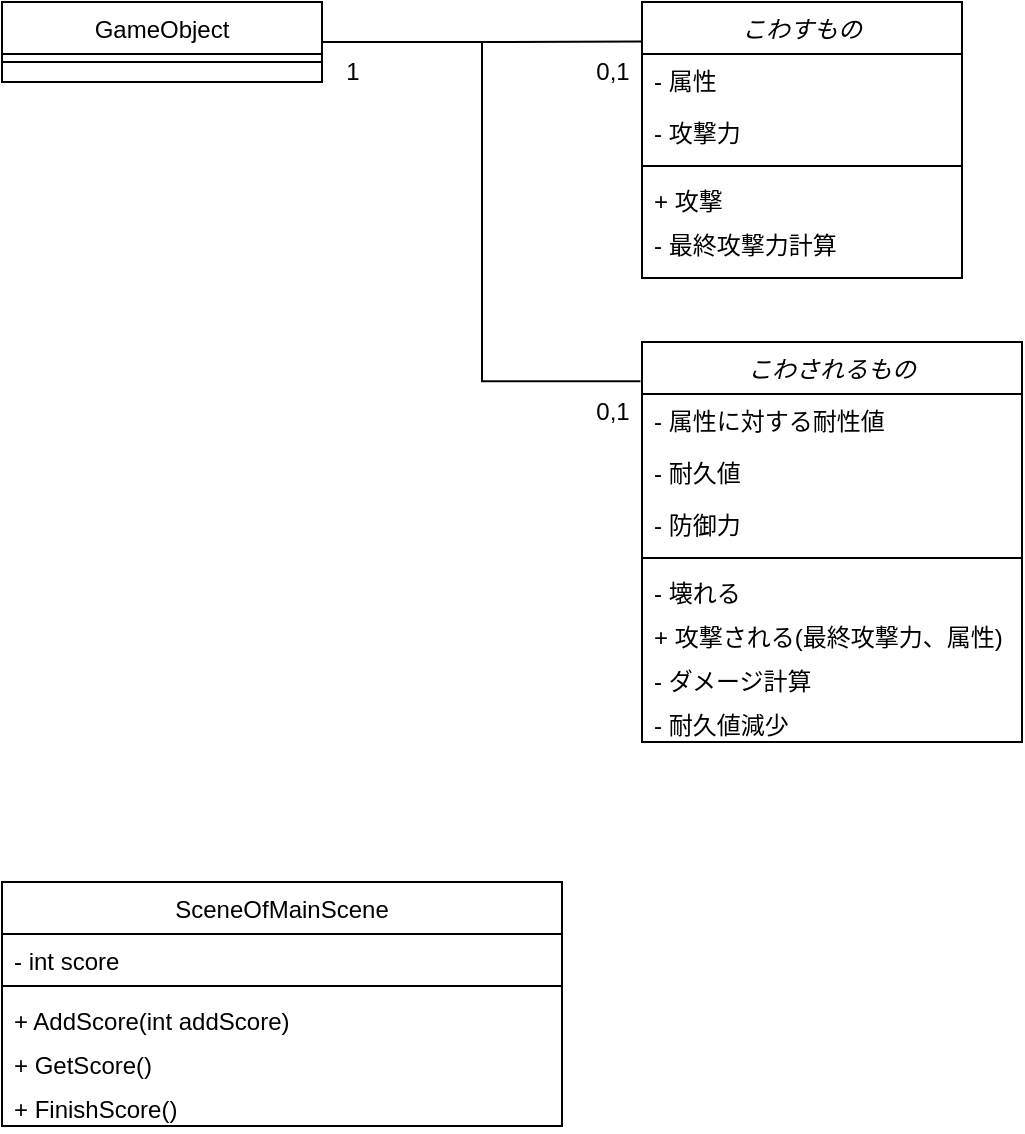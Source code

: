<mxfile version="24.7.5" pages="3">
  <diagram id="C5RBs43oDa-KdzZeNtuy" name="MainScene">
    <mxGraphModel dx="1674" dy="836" grid="1" gridSize="10" guides="1" tooltips="1" connect="1" arrows="1" fold="1" page="1" pageScale="1" pageWidth="827" pageHeight="1169" math="0" shadow="0">
      <root>
        <mxCell id="WIyWlLk6GJQsqaUBKTNV-0" />
        <mxCell id="WIyWlLk6GJQsqaUBKTNV-1" parent="WIyWlLk6GJQsqaUBKTNV-0" />
        <mxCell id="zkfFHV4jXpPFQw0GAbJ--0" value="こわすもの" style="swimlane;fontStyle=2;align=center;verticalAlign=top;childLayout=stackLayout;horizontal=1;startSize=26;horizontalStack=0;resizeParent=1;resizeLast=0;collapsible=1;marginBottom=0;rounded=0;shadow=0;strokeWidth=1;" parent="WIyWlLk6GJQsqaUBKTNV-1" vertex="1">
          <mxGeometry x="360" y="40" width="160" height="138" as="geometry">
            <mxRectangle x="230" y="140" width="160" height="26" as="alternateBounds" />
          </mxGeometry>
        </mxCell>
        <mxCell id="zkfFHV4jXpPFQw0GAbJ--1" value="- 属性" style="text;align=left;verticalAlign=top;spacingLeft=4;spacingRight=4;overflow=hidden;rotatable=0;points=[[0,0.5],[1,0.5]];portConstraint=eastwest;" parent="zkfFHV4jXpPFQw0GAbJ--0" vertex="1">
          <mxGeometry y="26" width="160" height="26" as="geometry" />
        </mxCell>
        <mxCell id="zkfFHV4jXpPFQw0GAbJ--2" value="- 攻撃力" style="text;align=left;verticalAlign=top;spacingLeft=4;spacingRight=4;overflow=hidden;rotatable=0;points=[[0,0.5],[1,0.5]];portConstraint=eastwest;rounded=0;shadow=0;html=0;" parent="zkfFHV4jXpPFQw0GAbJ--0" vertex="1">
          <mxGeometry y="52" width="160" height="26" as="geometry" />
        </mxCell>
        <mxCell id="zkfFHV4jXpPFQw0GAbJ--4" value="" style="line;html=1;strokeWidth=1;align=left;verticalAlign=middle;spacingTop=-1;spacingLeft=3;spacingRight=3;rotatable=0;labelPosition=right;points=[];portConstraint=eastwest;" parent="zkfFHV4jXpPFQw0GAbJ--0" vertex="1">
          <mxGeometry y="78" width="160" height="8" as="geometry" />
        </mxCell>
        <mxCell id="zkfFHV4jXpPFQw0GAbJ--5" value="+ 攻撃" style="text;align=left;verticalAlign=top;spacingLeft=4;spacingRight=4;overflow=hidden;rotatable=0;points=[[0,0.5],[1,0.5]];portConstraint=eastwest;" parent="zkfFHV4jXpPFQw0GAbJ--0" vertex="1">
          <mxGeometry y="86" width="160" height="22" as="geometry" />
        </mxCell>
        <mxCell id="pD8OlCB6ryLnFvsw2dzB-5" value="- 最終攻撃力計算" style="text;align=left;verticalAlign=top;spacingLeft=4;spacingRight=4;overflow=hidden;rotatable=0;points=[[0,0.5],[1,0.5]];portConstraint=eastwest;" parent="zkfFHV4jXpPFQw0GAbJ--0" vertex="1">
          <mxGeometry y="108" width="160" height="22" as="geometry" />
        </mxCell>
        <mxCell id="pD8OlCB6ryLnFvsw2dzB-0" value="こわされるもの" style="swimlane;fontStyle=2;align=center;verticalAlign=top;childLayout=stackLayout;horizontal=1;startSize=26;horizontalStack=0;resizeParent=1;resizeLast=0;collapsible=1;marginBottom=0;rounded=0;shadow=0;strokeWidth=1;" parent="WIyWlLk6GJQsqaUBKTNV-1" vertex="1">
          <mxGeometry x="360" y="210" width="190" height="200" as="geometry">
            <mxRectangle x="230" y="140" width="160" height="26" as="alternateBounds" />
          </mxGeometry>
        </mxCell>
        <mxCell id="pD8OlCB6ryLnFvsw2dzB-1" value="- 属性に対する耐性値" style="text;align=left;verticalAlign=top;spacingLeft=4;spacingRight=4;overflow=hidden;rotatable=0;points=[[0,0.5],[1,0.5]];portConstraint=eastwest;" parent="pD8OlCB6ryLnFvsw2dzB-0" vertex="1">
          <mxGeometry y="26" width="190" height="26" as="geometry" />
        </mxCell>
        <mxCell id="pD8OlCB6ryLnFvsw2dzB-2" value="- 耐久値" style="text;align=left;verticalAlign=top;spacingLeft=4;spacingRight=4;overflow=hidden;rotatable=0;points=[[0,0.5],[1,0.5]];portConstraint=eastwest;rounded=0;shadow=0;html=0;" parent="pD8OlCB6ryLnFvsw2dzB-0" vertex="1">
          <mxGeometry y="52" width="190" height="26" as="geometry" />
        </mxCell>
        <mxCell id="pD8OlCB6ryLnFvsw2dzB-6" value="- 防御力" style="text;align=left;verticalAlign=top;spacingLeft=4;spacingRight=4;overflow=hidden;rotatable=0;points=[[0,0.5],[1,0.5]];portConstraint=eastwest;rounded=0;shadow=0;html=0;" parent="pD8OlCB6ryLnFvsw2dzB-0" vertex="1">
          <mxGeometry y="78" width="190" height="26" as="geometry" />
        </mxCell>
        <mxCell id="pD8OlCB6ryLnFvsw2dzB-3" value="" style="line;html=1;strokeWidth=1;align=left;verticalAlign=middle;spacingTop=-1;spacingLeft=3;spacingRight=3;rotatable=0;labelPosition=right;points=[];portConstraint=eastwest;" parent="pD8OlCB6ryLnFvsw2dzB-0" vertex="1">
          <mxGeometry y="104" width="190" height="8" as="geometry" />
        </mxCell>
        <mxCell id="pD8OlCB6ryLnFvsw2dzB-4" value="- 壊れる" style="text;align=left;verticalAlign=top;spacingLeft=4;spacingRight=4;overflow=hidden;rotatable=0;points=[[0,0.5],[1,0.5]];portConstraint=eastwest;" parent="pD8OlCB6ryLnFvsw2dzB-0" vertex="1">
          <mxGeometry y="112" width="190" height="22" as="geometry" />
        </mxCell>
        <mxCell id="pD8OlCB6ryLnFvsw2dzB-7" value="+ 攻撃される(最終攻撃力、属性)" style="text;align=left;verticalAlign=top;spacingLeft=4;spacingRight=4;overflow=hidden;rotatable=0;points=[[0,0.5],[1,0.5]];portConstraint=eastwest;" parent="pD8OlCB6ryLnFvsw2dzB-0" vertex="1">
          <mxGeometry y="134" width="190" height="22" as="geometry" />
        </mxCell>
        <mxCell id="pD8OlCB6ryLnFvsw2dzB-9" value="- ダメージ計算" style="text;align=left;verticalAlign=top;spacingLeft=4;spacingRight=4;overflow=hidden;rotatable=0;points=[[0,0.5],[1,0.5]];portConstraint=eastwest;" parent="pD8OlCB6ryLnFvsw2dzB-0" vertex="1">
          <mxGeometry y="156" width="190" height="22" as="geometry" />
        </mxCell>
        <mxCell id="pD8OlCB6ryLnFvsw2dzB-10" value="- 耐久値減少" style="text;align=left;verticalAlign=top;spacingLeft=4;spacingRight=4;overflow=hidden;rotatable=0;points=[[0,0.5],[1,0.5]];portConstraint=eastwest;" parent="pD8OlCB6ryLnFvsw2dzB-0" vertex="1">
          <mxGeometry y="178" width="190" height="22" as="geometry" />
        </mxCell>
        <mxCell id="pD8OlCB6ryLnFvsw2dzB-30" value="GameObject" style="swimlane;fontStyle=0;align=center;verticalAlign=top;childLayout=stackLayout;horizontal=1;startSize=26;horizontalStack=0;resizeParent=1;resizeLast=0;collapsible=1;marginBottom=0;rounded=0;shadow=0;strokeWidth=1;" parent="WIyWlLk6GJQsqaUBKTNV-1" vertex="1">
          <mxGeometry x="40" y="40" width="160" height="40" as="geometry">
            <mxRectangle x="230" y="140" width="160" height="26" as="alternateBounds" />
          </mxGeometry>
        </mxCell>
        <mxCell id="pD8OlCB6ryLnFvsw2dzB-33" value="" style="line;html=1;strokeWidth=1;align=left;verticalAlign=middle;spacingTop=-1;spacingLeft=3;spacingRight=3;rotatable=0;labelPosition=right;points=[];portConstraint=eastwest;" parent="pD8OlCB6ryLnFvsw2dzB-30" vertex="1">
          <mxGeometry y="26" width="160" height="8" as="geometry" />
        </mxCell>
        <mxCell id="pD8OlCB6ryLnFvsw2dzB-36" style="edgeStyle=orthogonalEdgeStyle;rounded=0;orthogonalLoop=1;jettySize=auto;html=1;exitX=1;exitY=0.5;exitDx=0;exitDy=0;entryX=0;entryY=0.143;entryDx=0;entryDy=0;entryPerimeter=0;strokeColor=default;endArrow=none;endFill=0;" parent="WIyWlLk6GJQsqaUBKTNV-1" source="pD8OlCB6ryLnFvsw2dzB-30" target="zkfFHV4jXpPFQw0GAbJ--0" edge="1">
          <mxGeometry relative="1" as="geometry" />
        </mxCell>
        <mxCell id="pD8OlCB6ryLnFvsw2dzB-37" style="edgeStyle=orthogonalEdgeStyle;rounded=0;orthogonalLoop=1;jettySize=auto;html=1;exitX=1;exitY=0.5;exitDx=0;exitDy=0;entryX=-0.004;entryY=0.098;entryDx=0;entryDy=0;entryPerimeter=0;endArrow=none;endFill=0;" parent="WIyWlLk6GJQsqaUBKTNV-1" source="pD8OlCB6ryLnFvsw2dzB-30" target="pD8OlCB6ryLnFvsw2dzB-0" edge="1">
          <mxGeometry relative="1" as="geometry" />
        </mxCell>
        <mxCell id="pD8OlCB6ryLnFvsw2dzB-38" value="1" style="text;html=1;align=center;verticalAlign=middle;resizable=0;points=[];autosize=1;strokeColor=none;fillColor=none;" parent="WIyWlLk6GJQsqaUBKTNV-1" vertex="1">
          <mxGeometry x="200" y="60" width="30" height="30" as="geometry" />
        </mxCell>
        <mxCell id="pD8OlCB6ryLnFvsw2dzB-39" value="0,1" style="text;html=1;align=center;verticalAlign=middle;resizable=0;points=[];autosize=1;strokeColor=none;fillColor=none;" parent="WIyWlLk6GJQsqaUBKTNV-1" vertex="1">
          <mxGeometry x="325" y="60" width="40" height="30" as="geometry" />
        </mxCell>
        <mxCell id="pD8OlCB6ryLnFvsw2dzB-40" value="0,1" style="text;html=1;align=center;verticalAlign=middle;resizable=0;points=[];autosize=1;strokeColor=none;fillColor=none;" parent="WIyWlLk6GJQsqaUBKTNV-1" vertex="1">
          <mxGeometry x="325" y="230" width="40" height="30" as="geometry" />
        </mxCell>
        <mxCell id="tXdzhWRU3CI_haxBipOE-12" value="SceneOfMainScene" style="swimlane;fontStyle=0;align=center;verticalAlign=top;childLayout=stackLayout;horizontal=1;startSize=26;horizontalStack=0;resizeParent=1;resizeLast=0;collapsible=1;marginBottom=0;rounded=0;shadow=0;strokeWidth=1;" vertex="1" parent="WIyWlLk6GJQsqaUBKTNV-1">
          <mxGeometry x="40" y="480" width="280" height="122" as="geometry">
            <mxRectangle x="60" y="460" width="160" height="26" as="alternateBounds" />
          </mxGeometry>
        </mxCell>
        <mxCell id="tXdzhWRU3CI_haxBipOE-15" value="- int score" style="text;align=left;verticalAlign=top;spacingLeft=4;spacingRight=4;overflow=hidden;rotatable=0;points=[[0,0.5],[1,0.5]];portConstraint=eastwest;" vertex="1" parent="tXdzhWRU3CI_haxBipOE-12">
          <mxGeometry y="26" width="280" height="22" as="geometry" />
        </mxCell>
        <mxCell id="tXdzhWRU3CI_haxBipOE-13" value="" style="line;html=1;strokeWidth=1;align=left;verticalAlign=middle;spacingTop=-1;spacingLeft=3;spacingRight=3;rotatable=0;labelPosition=right;points=[];portConstraint=eastwest;" vertex="1" parent="tXdzhWRU3CI_haxBipOE-12">
          <mxGeometry y="48" width="280" height="8" as="geometry" />
        </mxCell>
        <mxCell id="tXdzhWRU3CI_haxBipOE-14" value="+ AddScore(int addScore)" style="text;align=left;verticalAlign=top;spacingLeft=4;spacingRight=4;overflow=hidden;rotatable=0;points=[[0,0.5],[1,0.5]];portConstraint=eastwest;" vertex="1" parent="tXdzhWRU3CI_haxBipOE-12">
          <mxGeometry y="56" width="280" height="22" as="geometry" />
        </mxCell>
        <mxCell id="tXdzhWRU3CI_haxBipOE-16" value="+ GetScore()" style="text;align=left;verticalAlign=top;spacingLeft=4;spacingRight=4;overflow=hidden;rotatable=0;points=[[0,0.5],[1,0.5]];portConstraint=eastwest;" vertex="1" parent="tXdzhWRU3CI_haxBipOE-12">
          <mxGeometry y="78" width="280" height="22" as="geometry" />
        </mxCell>
        <mxCell id="tXdzhWRU3CI_haxBipOE-17" value="+ FinishScore()" style="text;align=left;verticalAlign=top;spacingLeft=4;spacingRight=4;overflow=hidden;rotatable=0;points=[[0,0.5],[1,0.5]];portConstraint=eastwest;" vertex="1" parent="tXdzhWRU3CI_haxBipOE-12">
          <mxGeometry y="100" width="280" height="22" as="geometry" />
        </mxCell>
      </root>
    </mxGraphModel>
  </diagram>
  <diagram id="q9QLwZONWsTQanoRVgy6" name="ResultScene">
    <mxGraphModel dx="1434" dy="836" grid="1" gridSize="10" guides="1" tooltips="1" connect="1" arrows="1" fold="1" page="1" pageScale="1" pageWidth="827" pageHeight="1169" math="0" shadow="0">
      <root>
        <mxCell id="0" />
        <mxCell id="1" parent="0" />
        <mxCell id="d_QyvCHhxR3vHl2Wonxg-1" value="SaveData" style="swimlane;fontStyle=0;align=center;verticalAlign=top;childLayout=stackLayout;horizontal=1;startSize=26;horizontalStack=0;resizeParent=1;resizeLast=0;collapsible=1;marginBottom=0;rounded=0;shadow=0;strokeWidth=1;" vertex="1" parent="1">
          <mxGeometry x="30" y="220" width="290" height="132" as="geometry">
            <mxRectangle x="60" y="460" width="160" height="26" as="alternateBounds" />
          </mxGeometry>
        </mxCell>
        <mxCell id="d_QyvCHhxR3vHl2Wonxg-2" value="- List&lt;ScoreData&gt; scoreDataList" style="text;align=left;verticalAlign=top;spacingLeft=4;spacingRight=4;overflow=hidden;rotatable=0;points=[[0,0.5],[1,0.5]];portConstraint=eastwest;" vertex="1" parent="d_QyvCHhxR3vHl2Wonxg-1">
          <mxGeometry y="26" width="290" height="22" as="geometry" />
        </mxCell>
        <mxCell id="d_QyvCHhxR3vHl2Wonxg-3" value="" style="line;html=1;strokeWidth=1;align=left;verticalAlign=middle;spacingTop=-1;spacingLeft=3;spacingRight=3;rotatable=0;labelPosition=right;points=[];portConstraint=eastwest;" vertex="1" parent="d_QyvCHhxR3vHl2Wonxg-1">
          <mxGeometry y="48" width="290" height="8" as="geometry" />
        </mxCell>
        <mxCell id="d_QyvCHhxR3vHl2Wonxg-4" value="+ SetScoreDataList(List&lt;ScoreData&gt; scoreDataList)" style="text;align=left;verticalAlign=top;spacingLeft=4;spacingRight=4;overflow=hidden;rotatable=0;points=[[0,0.5],[1,0.5]];portConstraint=eastwest;" vertex="1" parent="d_QyvCHhxR3vHl2Wonxg-1">
          <mxGeometry y="56" width="290" height="22" as="geometry" />
        </mxCell>
        <mxCell id="d_QyvCHhxR3vHl2Wonxg-5" value="+ List&lt;ScoreData&gt; GetScoreDataList()" style="text;align=left;verticalAlign=top;spacingLeft=4;spacingRight=4;overflow=hidden;rotatable=0;points=[[0,0.5],[1,0.5]];portConstraint=eastwest;" vertex="1" parent="d_QyvCHhxR3vHl2Wonxg-1">
          <mxGeometry y="78" width="290" height="22" as="geometry" />
        </mxCell>
        <mxCell id="d_QyvCHhxR3vHl2Wonxg-6" value="+ string GetJsonData()" style="text;align=left;verticalAlign=top;spacingLeft=4;spacingRight=4;overflow=hidden;rotatable=0;points=[[0,0.5],[1,0.5]];portConstraint=eastwest;" vertex="1" parent="d_QyvCHhxR3vHl2Wonxg-1">
          <mxGeometry y="100" width="290" height="24" as="geometry" />
        </mxCell>
        <mxCell id="d_QyvCHhxR3vHl2Wonxg-7" value="CreateNewData" style="swimlane;fontStyle=0;align=center;verticalAlign=top;childLayout=stackLayout;horizontal=1;startSize=26;horizontalStack=0;resizeParent=1;resizeLast=0;collapsible=1;marginBottom=0;rounded=0;shadow=0;strokeWidth=1;" vertex="1" parent="1">
          <mxGeometry x="370" y="222" width="160" height="122" as="geometry">
            <mxRectangle x="60" y="460" width="160" height="26" as="alternateBounds" />
          </mxGeometry>
        </mxCell>
        <mxCell id="d_QyvCHhxR3vHl2Wonxg-8" value="- SaveData saveData" style="text;align=left;verticalAlign=top;spacingLeft=4;spacingRight=4;overflow=hidden;rotatable=0;points=[[0,0.5],[1,0.5]];portConstraint=eastwest;" vertex="1" parent="d_QyvCHhxR3vHl2Wonxg-7">
          <mxGeometry y="26" width="160" height="22" as="geometry" />
        </mxCell>
        <mxCell id="d_QyvCHhxR3vHl2Wonxg-9" value="" style="line;html=1;strokeWidth=1;align=left;verticalAlign=middle;spacingTop=-1;spacingLeft=3;spacingRight=3;rotatable=0;labelPosition=right;points=[];portConstraint=eastwest;" vertex="1" parent="d_QyvCHhxR3vHl2Wonxg-7">
          <mxGeometry y="48" width="160" height="8" as="geometry" />
        </mxCell>
        <mxCell id="d_QyvCHhxR3vHl2Wonxg-10" value="+ SaveData GetSaveData()" style="text;align=left;verticalAlign=top;spacingLeft=4;spacingRight=4;overflow=hidden;rotatable=0;points=[[0,0.5],[1,0.5]];portConstraint=eastwest;" vertex="1" parent="d_QyvCHhxR3vHl2Wonxg-7">
          <mxGeometry y="56" width="160" height="22" as="geometry" />
        </mxCell>
        <mxCell id="d_QyvCHhxR3vHl2Wonxg-11" value="- CreateDebugSaveData()" style="text;align=left;verticalAlign=top;spacingLeft=4;spacingRight=4;overflow=hidden;rotatable=0;points=[[0,0.5],[1,0.5]];portConstraint=eastwest;" vertex="1" parent="d_QyvCHhxR3vHl2Wonxg-7">
          <mxGeometry y="78" width="160" height="22" as="geometry" />
        </mxCell>
        <mxCell id="d_QyvCHhxR3vHl2Wonxg-12" value="- CreateSaveData()" style="text;align=left;verticalAlign=top;spacingLeft=4;spacingRight=4;overflow=hidden;rotatable=0;points=[[0,0.5],[1,0.5]];portConstraint=eastwest;" vertex="1" parent="d_QyvCHhxR3vHl2Wonxg-7">
          <mxGeometry y="100" width="160" height="22" as="geometry" />
        </mxCell>
        <mxCell id="d_QyvCHhxR3vHl2Wonxg-13" style="edgeStyle=orthogonalEdgeStyle;rounded=0;orthogonalLoop=1;jettySize=auto;html=1;entryX=0.997;entryY=0.107;entryDx=0;entryDy=0;entryPerimeter=0;endArrow=open;endFill=0;startArrow=diamond;startFill=0;exitX=0;exitY=0.5;exitDx=0;exitDy=0;" edge="1" parent="1" source="d_QyvCHhxR3vHl2Wonxg-8" target="d_QyvCHhxR3vHl2Wonxg-1">
          <mxGeometry relative="1" as="geometry">
            <mxPoint x="370" y="152" as="sourcePoint" />
          </mxGeometry>
        </mxCell>
        <mxCell id="d_QyvCHhxR3vHl2Wonxg-14" value="ScoreData" style="swimlane;fontStyle=0;align=center;verticalAlign=top;childLayout=stackLayout;horizontal=1;startSize=26;horizontalStack=0;resizeParent=1;resizeLast=0;collapsible=1;marginBottom=0;rounded=0;shadow=0;strokeWidth=1;" vertex="1" parent="1">
          <mxGeometry x="60" y="10" width="240" height="180" as="geometry">
            <mxRectangle x="60" y="460" width="160" height="26" as="alternateBounds" />
          </mxGeometry>
        </mxCell>
        <mxCell id="d_QyvCHhxR3vHl2Wonxg-15" value="- int score" style="text;align=left;verticalAlign=top;spacingLeft=4;spacingRight=4;overflow=hidden;rotatable=0;points=[[0,0.5],[1,0.5]];portConstraint=eastwest;" vertex="1" parent="d_QyvCHhxR3vHl2Wonxg-14">
          <mxGeometry y="26" width="240" height="22" as="geometry" />
        </mxCell>
        <mxCell id="d_QyvCHhxR3vHl2Wonxg-16" value="- string userComment" style="text;align=left;verticalAlign=top;spacingLeft=4;spacingRight=4;overflow=hidden;rotatable=0;points=[[0,0.5],[1,0.5]];portConstraint=eastwest;" vertex="1" parent="d_QyvCHhxR3vHl2Wonxg-14">
          <mxGeometry y="48" width="240" height="22" as="geometry" />
        </mxCell>
        <mxCell id="d_QyvCHhxR3vHl2Wonxg-17" value="" style="line;html=1;strokeWidth=1;align=left;verticalAlign=middle;spacingTop=-1;spacingLeft=3;spacingRight=3;rotatable=0;labelPosition=right;points=[];portConstraint=eastwest;" vertex="1" parent="d_QyvCHhxR3vHl2Wonxg-14">
          <mxGeometry y="70" width="240" height="8" as="geometry" />
        </mxCell>
        <mxCell id="d_QyvCHhxR3vHl2Wonxg-18" value="+ ScoreData(int score, string userName)" style="text;align=left;verticalAlign=top;spacingLeft=4;spacingRight=4;overflow=hidden;rotatable=0;points=[[0,0.5],[1,0.5]];portConstraint=eastwest;" vertex="1" parent="d_QyvCHhxR3vHl2Wonxg-14">
          <mxGeometry y="78" width="240" height="22" as="geometry" />
        </mxCell>
        <mxCell id="d_QyvCHhxR3vHl2Wonxg-19" value="+ SetUserComment(string userComment)" style="text;align=left;verticalAlign=top;spacingLeft=4;spacingRight=4;overflow=hidden;rotatable=0;points=[[0,0.5],[1,0.5]];portConstraint=eastwest;" vertex="1" parent="d_QyvCHhxR3vHl2Wonxg-14">
          <mxGeometry y="100" width="240" height="20" as="geometry" />
        </mxCell>
        <mxCell id="d_QyvCHhxR3vHl2Wonxg-20" value="+ SetScore(int score)" style="text;align=left;verticalAlign=top;spacingLeft=4;spacingRight=4;overflow=hidden;rotatable=0;points=[[0,0.5],[1,0.5]];portConstraint=eastwest;" vertex="1" parent="d_QyvCHhxR3vHl2Wonxg-14">
          <mxGeometry y="120" width="240" height="20" as="geometry" />
        </mxCell>
        <mxCell id="d_QyvCHhxR3vHl2Wonxg-21" value="+ string GetUserComment()" style="text;align=left;verticalAlign=top;spacingLeft=4;spacingRight=4;overflow=hidden;rotatable=0;points=[[0,0.5],[1,0.5]];portConstraint=eastwest;" vertex="1" parent="d_QyvCHhxR3vHl2Wonxg-14">
          <mxGeometry y="140" width="240" height="20" as="geometry" />
        </mxCell>
        <mxCell id="d_QyvCHhxR3vHl2Wonxg-22" value="+ int Getscore()" style="text;align=left;verticalAlign=top;spacingLeft=4;spacingRight=4;overflow=hidden;rotatable=0;points=[[0,0.5],[1,0.5]];portConstraint=eastwest;" vertex="1" parent="d_QyvCHhxR3vHl2Wonxg-14">
          <mxGeometry y="160" width="240" height="20" as="geometry" />
        </mxCell>
        <mxCell id="d_QyvCHhxR3vHl2Wonxg-23" style="edgeStyle=orthogonalEdgeStyle;rounded=0;orthogonalLoop=1;jettySize=auto;html=1;exitX=0;exitY=0.5;exitDx=0;exitDy=0;entryX=0.004;entryY=0.061;entryDx=0;entryDy=0;entryPerimeter=0;endArrow=open;endFill=0;startArrow=diamond;startFill=0;" edge="1" parent="1" source="d_QyvCHhxR3vHl2Wonxg-2" target="d_QyvCHhxR3vHl2Wonxg-14">
          <mxGeometry relative="1" as="geometry" />
        </mxCell>
        <mxCell id="d_QyvCHhxR3vHl2Wonxg-24" value="ResultView_Test" style="swimlane;fontStyle=0;align=center;verticalAlign=top;childLayout=stackLayout;horizontal=1;startSize=26;horizontalStack=0;resizeParent=1;resizeLast=0;collapsible=1;marginBottom=0;rounded=0;shadow=0;strokeWidth=1;" vertex="1" parent="1">
          <mxGeometry x="600" y="222" width="430" height="430" as="geometry">
            <mxRectangle x="60" y="460" width="160" height="26" as="alternateBounds" />
          </mxGeometry>
        </mxCell>
        <mxCell id="d_QyvCHhxR3vHl2Wonxg-25" value="- TMPro.TMP_Text playerScore" style="text;align=left;verticalAlign=top;spacingLeft=4;spacingRight=4;overflow=hidden;rotatable=0;points=[[0,0.5],[1,0.5]];portConstraint=eastwest;" vertex="1" parent="d_QyvCHhxR3vHl2Wonxg-24">
          <mxGeometry y="26" width="430" height="22" as="geometry" />
        </mxCell>
        <mxCell id="d_QyvCHhxR3vHl2Wonxg-26" value="- List&lt;TMPro.TMP_Text&gt; rankingScoreList" style="text;align=left;verticalAlign=top;spacingLeft=4;spacingRight=4;overflow=hidden;rotatable=0;points=[[0,0.5],[1,0.5]];portConstraint=eastwest;" vertex="1" parent="d_QyvCHhxR3vHl2Wonxg-24">
          <mxGeometry y="48" width="430" height="22" as="geometry" />
        </mxCell>
        <mxCell id="d_QyvCHhxR3vHl2Wonxg-27" value="- TMPro.TMP_Text playerComment" style="text;align=left;verticalAlign=top;spacingLeft=4;spacingRight=4;overflow=hidden;rotatable=0;points=[[0,0.5],[1,0.5]];portConstraint=eastwest;" vertex="1" parent="d_QyvCHhxR3vHl2Wonxg-24">
          <mxGeometry y="70" width="430" height="22" as="geometry" />
        </mxCell>
        <mxCell id="d_QyvCHhxR3vHl2Wonxg-28" value="- ReceivedCommentController receivedCommentController" style="text;align=left;verticalAlign=top;spacingLeft=4;spacingRight=4;overflow=hidden;rotatable=0;points=[[0,0.5],[1,0.5]];portConstraint=eastwest;" vertex="1" parent="d_QyvCHhxR3vHl2Wonxg-24">
          <mxGeometry y="92" width="430" height="22" as="geometry" />
        </mxCell>
        <mxCell id="d_QyvCHhxR3vHl2Wonxg-29" value="- CreateNewData createNewData" style="text;align=left;verticalAlign=top;spacingLeft=4;spacingRight=4;overflow=hidden;rotatable=0;points=[[0,0.5],[1,0.5]];portConstraint=eastwest;" vertex="1" parent="d_QyvCHhxR3vHl2Wonxg-24">
          <mxGeometry y="114" width="430" height="22" as="geometry" />
        </mxCell>
        <mxCell id="d_QyvCHhxR3vHl2Wonxg-30" value="- List&lt;ScoreData&gt; scoreDataList" style="text;align=left;verticalAlign=top;spacingLeft=4;spacingRight=4;overflow=hidden;rotatable=0;points=[[0,0.5],[1,0.5]];portConstraint=eastwest;" vertex="1" parent="d_QyvCHhxR3vHl2Wonxg-24">
          <mxGeometry y="136" width="430" height="22" as="geometry" />
        </mxCell>
        <mxCell id="d_QyvCHhxR3vHl2Wonxg-31" value="- ScoreData scoreData" style="text;align=left;verticalAlign=top;spacingLeft=4;spacingRight=4;overflow=hidden;rotatable=0;points=[[0,0.5],[1,0.5]];portConstraint=eastwest;" vertex="1" parent="d_QyvCHhxR3vHl2Wonxg-24">
          <mxGeometry y="158" width="430" height="22" as="geometry" />
        </mxCell>
        <mxCell id="d_QyvCHhxR3vHl2Wonxg-32" value="- int playerRankingIndex" style="text;align=left;verticalAlign=top;spacingLeft=4;spacingRight=4;overflow=hidden;rotatable=0;points=[[0,0.5],[1,0.5]];portConstraint=eastwest;" vertex="1" parent="d_QyvCHhxR3vHl2Wonxg-24">
          <mxGeometry y="180" width="430" height="22" as="geometry" />
        </mxCell>
        <mxCell id="d_QyvCHhxR3vHl2Wonxg-33" value="" style="line;html=1;strokeWidth=1;align=left;verticalAlign=middle;spacingTop=-1;spacingLeft=3;spacingRight=3;rotatable=0;labelPosition=right;points=[];portConstraint=eastwest;" vertex="1" parent="d_QyvCHhxR3vHl2Wonxg-24">
          <mxGeometry y="202" width="430" height="8" as="geometry" />
        </mxCell>
        <mxCell id="d_QyvCHhxR3vHl2Wonxg-34" value="- ShowScore() //現在のスコアデータを表示" style="text;align=left;verticalAlign=top;spacingLeft=4;spacingRight=4;overflow=hidden;rotatable=0;points=[[0,0.5],[1,0.5]];portConstraint=eastwest;" vertex="1" parent="d_QyvCHhxR3vHl2Wonxg-24">
          <mxGeometry y="210" width="430" height="22" as="geometry" />
        </mxCell>
        <mxCell id="d_QyvCHhxR3vHl2Wonxg-35" value="+ ShowJsonData() //現在のJsonデータを表示" style="text;align=left;verticalAlign=top;spacingLeft=4;spacingRight=4;overflow=hidden;rotatable=0;points=[[0,0.5],[1,0.5]];portConstraint=eastwest;" vertex="1" parent="d_QyvCHhxR3vHl2Wonxg-24">
          <mxGeometry y="232" width="430" height="22" as="geometry" />
        </mxCell>
        <mxCell id="d_QyvCHhxR3vHl2Wonxg-36" value="+ Save() // 現在のデータをセーブする" style="text;align=left;verticalAlign=top;spacingLeft=4;spacingRight=4;overflow=hidden;rotatable=0;points=[[0,0.5],[1,0.5]];portConstraint=eastwest;" vertex="1" parent="d_QyvCHhxR3vHl2Wonxg-24">
          <mxGeometry y="254" width="430" height="22" as="geometry" />
        </mxCell>
        <mxCell id="d_QyvCHhxR3vHl2Wonxg-37" value="+ SetUserComment(string userComment)" style="text;align=left;verticalAlign=top;spacingLeft=4;spacingRight=4;overflow=hidden;rotatable=0;points=[[0,0.5],[1,0.5]];portConstraint=eastwest;" vertex="1" parent="d_QyvCHhxR3vHl2Wonxg-24">
          <mxGeometry y="276" width="430" height="22" as="geometry" />
        </mxCell>
        <mxCell id="d_QyvCHhxR3vHl2Wonxg-38" value="+ ShowSaveData() //セーブデータをそのまま表示" style="text;align=left;verticalAlign=top;spacingLeft=4;spacingRight=4;overflow=hidden;rotatable=0;points=[[0,0.5],[1,0.5]];portConstraint=eastwest;" vertex="1" parent="d_QyvCHhxR3vHl2Wonxg-24">
          <mxGeometry y="298" width="430" height="22" as="geometry" />
        </mxCell>
        <mxCell id="d_QyvCHhxR3vHl2Wonxg-39" value="- DeleteData() //セーブデータを削除" style="text;align=left;verticalAlign=top;spacingLeft=4;spacingRight=4;overflow=hidden;rotatable=0;points=[[0,0.5],[1,0.5]];portConstraint=eastwest;" vertex="1" parent="d_QyvCHhxR3vHl2Wonxg-24">
          <mxGeometry y="320" width="430" height="22" as="geometry" />
        </mxCell>
        <mxCell id="d_QyvCHhxR3vHl2Wonxg-40" value="+ InitializeScoreData()" style="text;align=left;verticalAlign=top;spacingLeft=4;spacingRight=4;overflow=hidden;rotatable=0;points=[[0,0.5],[1,0.5]];portConstraint=eastwest;" vertex="1" parent="d_QyvCHhxR3vHl2Wonxg-24">
          <mxGeometry y="342" width="430" height="22" as="geometry" />
        </mxCell>
        <mxCell id="d_QyvCHhxR3vHl2Wonxg-41" value="+ SortScoreDataList()" style="text;align=left;verticalAlign=top;spacingLeft=4;spacingRight=4;overflow=hidden;rotatable=0;points=[[0,0.5],[1,0.5]];portConstraint=eastwest;" vertex="1" parent="d_QyvCHhxR3vHl2Wonxg-24">
          <mxGeometry y="364" width="430" height="22" as="geometry" />
        </mxCell>
        <mxCell id="d_QyvCHhxR3vHl2Wonxg-42" value="- GetPlayerRanking()" style="text;align=left;verticalAlign=top;spacingLeft=4;spacingRight=4;overflow=hidden;rotatable=0;points=[[0,0.5],[1,0.5]];portConstraint=eastwest;" vertex="1" parent="d_QyvCHhxR3vHl2Wonxg-24">
          <mxGeometry y="386" width="430" height="22" as="geometry" />
        </mxCell>
        <mxCell id="d_QyvCHhxR3vHl2Wonxg-43" value="~ Compare(ScoreData a, ScoreData b)" style="text;align=left;verticalAlign=top;spacingLeft=4;spacingRight=4;overflow=hidden;rotatable=0;points=[[0,0.5],[1,0.5]];portConstraint=eastwest;shadow=0;fontStyle=4" vertex="1" parent="d_QyvCHhxR3vHl2Wonxg-24">
          <mxGeometry y="408" width="430" height="22" as="geometry" />
        </mxCell>
        <mxCell id="d_QyvCHhxR3vHl2Wonxg-44" style="edgeStyle=orthogonalEdgeStyle;rounded=0;orthogonalLoop=1;jettySize=auto;html=1;exitX=0;exitY=0.5;exitDx=0;exitDy=0;endArrow=open;endFill=0;startArrow=diamond;startFill=0;" edge="1" parent="1" source="d_QyvCHhxR3vHl2Wonxg-29">
          <mxGeometry relative="1" as="geometry">
            <Array as="points">
              <mxPoint x="560" y="347" />
              <mxPoint x="560" y="236" />
              <mxPoint x="529" y="236" />
            </Array>
            <mxPoint x="529" y="236" as="targetPoint" />
          </mxGeometry>
        </mxCell>
        <mxCell id="d_QyvCHhxR3vHl2Wonxg-45" value="セーブデータ：外部に保存しているJsonData&lt;div&gt;現在のデータ：ゲーム内に保存しているスコアデータ&lt;/div&gt;" style="text;html=1;align=center;verticalAlign=middle;resizable=0;points=[];autosize=1;strokeColor=none;fillColor=none;" vertex="1" parent="1">
          <mxGeometry x="600" y="180" width="310" height="40" as="geometry" />
        </mxCell>
        <mxCell id="d_QyvCHhxR3vHl2Wonxg-46" value="1" style="text;html=1;align=center;verticalAlign=middle;resizable=0;points=[];autosize=1;strokeColor=none;fillColor=none;" vertex="1" parent="1">
          <mxGeometry x="10" y="190" width="30" height="30" as="geometry" />
        </mxCell>
        <mxCell id="d_QyvCHhxR3vHl2Wonxg-47" value="1...*" style="text;html=1;align=center;verticalAlign=middle;resizable=0;points=[];autosize=1;strokeColor=none;fillColor=none;" vertex="1" parent="1">
          <mxGeometry x="20" y="22" width="40" height="30" as="geometry" />
        </mxCell>
        <mxCell id="d_QyvCHhxR3vHl2Wonxg-48" value="1" style="text;html=1;align=center;verticalAlign=middle;resizable=0;points=[];autosize=1;strokeColor=none;fillColor=none;" vertex="1" parent="1">
          <mxGeometry x="340" y="262" width="30" height="30" as="geometry" />
        </mxCell>
        <mxCell id="d_QyvCHhxR3vHl2Wonxg-49" value="1" style="text;html=1;align=center;verticalAlign=middle;resizable=0;points=[];autosize=1;strokeColor=none;fillColor=none;" vertex="1" parent="1">
          <mxGeometry x="320" y="202" width="30" height="30" as="geometry" />
        </mxCell>
        <mxCell id="d_QyvCHhxR3vHl2Wonxg-50" value="1" style="text;html=1;align=center;verticalAlign=middle;resizable=0;points=[];autosize=1;strokeColor=none;fillColor=none;" vertex="1" parent="1">
          <mxGeometry x="530" y="202" width="30" height="30" as="geometry" />
        </mxCell>
        <mxCell id="d_QyvCHhxR3vHl2Wonxg-51" value="1" style="text;html=1;align=center;verticalAlign=middle;resizable=0;points=[];autosize=1;strokeColor=none;fillColor=none;" vertex="1" parent="1">
          <mxGeometry x="570" y="322" width="30" height="30" as="geometry" />
        </mxCell>
        <mxCell id="kCrlpo92lrF7msTRVZ2h-1" value="ReceivedCommentController" style="swimlane;fontStyle=0;align=center;verticalAlign=top;childLayout=stackLayout;horizontal=1;startSize=26;horizontalStack=0;resizeParent=1;resizeLast=0;collapsible=1;marginBottom=0;rounded=0;shadow=0;strokeWidth=1;" vertex="1" parent="1">
          <mxGeometry x="35" y="470" width="335" height="170" as="geometry">
            <mxRectangle x="60" y="460" width="160" height="26" as="alternateBounds" />
          </mxGeometry>
        </mxCell>
        <mxCell id="kCrlpo92lrF7msTRVZ2h-2" value="- GameObject commentPrefab" style="text;align=left;verticalAlign=top;spacingLeft=4;spacingRight=4;overflow=hidden;rotatable=0;points=[[0,0.5],[1,0.5]];portConstraint=eastwest;" vertex="1" parent="kCrlpo92lrF7msTRVZ2h-1">
          <mxGeometry y="26" width="335" height="22" as="geometry" />
        </mxCell>
        <mxCell id="kCrlpo92lrF7msTRVZ2h-7" value="- Transform diagonalA" style="text;align=left;verticalAlign=top;spacingLeft=4;spacingRight=4;overflow=hidden;rotatable=0;points=[[0,0.5],[1,0.5]];portConstraint=eastwest;" vertex="1" parent="kCrlpo92lrF7msTRVZ2h-1">
          <mxGeometry y="48" width="335" height="22" as="geometry" />
        </mxCell>
        <mxCell id="kCrlpo92lrF7msTRVZ2h-8" value="- Transform diagonalB" style="text;align=left;verticalAlign=top;spacingLeft=4;spacingRight=4;overflow=hidden;rotatable=0;points=[[0,0.5],[1,0.5]];portConstraint=eastwest;" vertex="1" parent="kCrlpo92lrF7msTRVZ2h-1">
          <mxGeometry y="70" width="335" height="22" as="geometry" />
        </mxCell>
        <mxCell id="kCrlpo92lrF7msTRVZ2h-9" value="- GameObject player" style="text;align=left;verticalAlign=top;spacingLeft=4;spacingRight=4;overflow=hidden;rotatable=0;points=[[0,0.5],[1,0.5]];portConstraint=eastwest;" vertex="1" parent="kCrlpo92lrF7msTRVZ2h-1">
          <mxGeometry y="92" width="335" height="22" as="geometry" />
        </mxCell>
        <mxCell id="kCrlpo92lrF7msTRVZ2h-10" value="- GameObject container" style="text;align=left;verticalAlign=top;spacingLeft=4;spacingRight=4;overflow=hidden;rotatable=0;points=[[0,0.5],[1,0.5]];portConstraint=eastwest;" vertex="1" parent="kCrlpo92lrF7msTRVZ2h-1">
          <mxGeometry y="114" width="335" height="22" as="geometry" />
        </mxCell>
        <mxCell id="kCrlpo92lrF7msTRVZ2h-3" value="" style="line;html=1;strokeWidth=1;align=left;verticalAlign=middle;spacingTop=-1;spacingLeft=3;spacingRight=3;rotatable=0;labelPosition=right;points=[];portConstraint=eastwest;" vertex="1" parent="kCrlpo92lrF7msTRVZ2h-1">
          <mxGeometry y="136" width="335" height="8" as="geometry" />
        </mxCell>
        <mxCell id="kCrlpo92lrF7msTRVZ2h-4" value="+ CreateReceivedComment(List&lt;ScoreData&gt; scoreDataList)" style="text;align=left;verticalAlign=top;spacingLeft=4;spacingRight=4;overflow=hidden;rotatable=0;points=[[0,0.5],[1,0.5]];portConstraint=eastwest;" vertex="1" parent="kCrlpo92lrF7msTRVZ2h-1">
          <mxGeometry y="144" width="335" height="22" as="geometry" />
        </mxCell>
        <mxCell id="kCrlpo92lrF7msTRVZ2h-11" style="edgeStyle=orthogonalEdgeStyle;rounded=0;orthogonalLoop=1;jettySize=auto;html=1;exitX=0;exitY=0.5;exitDx=0;exitDy=0;entryX=1.004;entryY=0.083;entryDx=0;entryDy=0;entryPerimeter=0;endArrow=open;endFill=0;startArrow=diamond;startFill=0;" edge="1" parent="1" source="d_QyvCHhxR3vHl2Wonxg-31" target="d_QyvCHhxR3vHl2Wonxg-14">
          <mxGeometry relative="1" as="geometry">
            <Array as="points">
              <mxPoint x="570" y="391" />
              <mxPoint x="570" y="25" />
            </Array>
          </mxGeometry>
        </mxCell>
        <mxCell id="kCrlpo92lrF7msTRVZ2h-12" value="1...*" style="text;html=1;align=center;verticalAlign=middle;resizable=0;points=[];autosize=1;strokeColor=none;fillColor=none;" vertex="1" parent="1">
          <mxGeometry x="300" y="22" width="40" height="30" as="geometry" />
        </mxCell>
        <mxCell id="kCrlpo92lrF7msTRVZ2h-13" value="1" style="text;html=1;align=center;verticalAlign=middle;resizable=0;points=[];autosize=1;strokeColor=none;fillColor=none;" vertex="1" parent="1">
          <mxGeometry x="570" y="390" width="30" height="30" as="geometry" />
        </mxCell>
        <mxCell id="kCrlpo92lrF7msTRVZ2h-14" style="edgeStyle=orthogonalEdgeStyle;rounded=0;orthogonalLoop=1;jettySize=auto;html=1;exitX=0;exitY=0.5;exitDx=0;exitDy=0;entryX=1.003;entryY=0.082;entryDx=0;entryDy=0;entryPerimeter=0;endArrow=open;endFill=0;startArrow=diamond;startFill=0;" edge="1" parent="1" source="d_QyvCHhxR3vHl2Wonxg-28" target="kCrlpo92lrF7msTRVZ2h-1">
          <mxGeometry relative="1" as="geometry">
            <Array as="points">
              <mxPoint x="540" y="325" />
              <mxPoint x="540" y="484" />
            </Array>
          </mxGeometry>
        </mxCell>
        <mxCell id="kCrlpo92lrF7msTRVZ2h-15" value="1" style="text;html=1;align=center;verticalAlign=middle;resizable=0;points=[];autosize=1;strokeColor=none;fillColor=none;" vertex="1" parent="1">
          <mxGeometry x="570" y="300" width="30" height="30" as="geometry" />
        </mxCell>
        <mxCell id="kCrlpo92lrF7msTRVZ2h-16" value="1" style="text;html=1;align=center;verticalAlign=middle;resizable=0;points=[];autosize=1;strokeColor=none;fillColor=none;" vertex="1" parent="1">
          <mxGeometry x="370" y="460" width="30" height="30" as="geometry" />
        </mxCell>
        <mxCell id="kCrlpo92lrF7msTRVZ2h-17" value="SystemKeyboard" style="swimlane;fontStyle=0;align=center;verticalAlign=top;childLayout=stackLayout;horizontal=1;startSize=26;horizontalStack=0;resizeParent=1;resizeLast=0;collapsible=1;marginBottom=0;rounded=0;shadow=0;strokeWidth=1;" vertex="1" parent="1">
          <mxGeometry x="1120" y="222" width="335" height="210" as="geometry">
            <mxRectangle x="60" y="460" width="160" height="26" as="alternateBounds" />
          </mxGeometry>
        </mxCell>
        <mxCell id="kCrlpo92lrF7msTRVZ2h-18" value="- TouchScreenKeyboard keyboard" style="text;align=left;verticalAlign=top;spacingLeft=4;spacingRight=4;overflow=hidden;rotatable=0;points=[[0,0.5],[1,0.5]];portConstraint=eastwest;" vertex="1" parent="kCrlpo92lrF7msTRVZ2h-17">
          <mxGeometry y="26" width="335" height="22" as="geometry" />
        </mxCell>
        <mxCell id="kCrlpo92lrF7msTRVZ2h-19" value="- ResultView_Test resultView_Test" style="text;align=left;verticalAlign=top;spacingLeft=4;spacingRight=4;overflow=hidden;rotatable=0;points=[[0,0.5],[1,0.5]];portConstraint=eastwest;" vertex="1" parent="kCrlpo92lrF7msTRVZ2h-17">
          <mxGeometry y="48" width="335" height="22" as="geometry" />
        </mxCell>
        <mxCell id="kCrlpo92lrF7msTRVZ2h-20" value="- TextMeshPro debugMessage" style="text;align=left;verticalAlign=top;spacingLeft=4;spacingRight=4;overflow=hidden;rotatable=0;points=[[0,0.5],[1,0.5]];portConstraint=eastwest;" vertex="1" parent="kCrlpo92lrF7msTRVZ2h-17">
          <mxGeometry y="70" width="335" height="22" as="geometry" />
        </mxCell>
        <mxCell id="kCrlpo92lrF7msTRVZ2h-21" value="- KeyboardPreview mixedRealityKeyboardPreview" style="text;align=left;verticalAlign=top;spacingLeft=4;spacingRight=4;overflow=hidden;rotatable=0;points=[[0,0.5],[1,0.5]];portConstraint=eastwest;" vertex="1" parent="kCrlpo92lrF7msTRVZ2h-17">
          <mxGeometry y="92" width="335" height="22" as="geometry" />
        </mxCell>
        <mxCell id="kCrlpo92lrF7msTRVZ2h-22" value="- string keyboardText" style="text;align=left;verticalAlign=top;spacingLeft=4;spacingRight=4;overflow=hidden;rotatable=0;points=[[0,0.5],[1,0.5]];portConstraint=eastwest;" vertex="1" parent="kCrlpo92lrF7msTRVZ2h-17">
          <mxGeometry y="114" width="335" height="22" as="geometry" />
        </mxCell>
        <mxCell id="kCrlpo92lrF7msTRVZ2h-23" value="" style="line;html=1;strokeWidth=1;align=left;verticalAlign=middle;spacingTop=-1;spacingLeft=3;spacingRight=3;rotatable=0;labelPosition=right;points=[];portConstraint=eastwest;" vertex="1" parent="kCrlpo92lrF7msTRVZ2h-17">
          <mxGeometry y="136" width="335" height="8" as="geometry" />
        </mxCell>
        <mxCell id="kCrlpo92lrF7msTRVZ2h-24" value="+ OpenSystemKeyboard()" style="text;align=left;verticalAlign=top;spacingLeft=4;spacingRight=4;overflow=hidden;rotatable=0;points=[[0,0.5],[1,0.5]];portConstraint=eastwest;" vertex="1" parent="kCrlpo92lrF7msTRVZ2h-17">
          <mxGeometry y="144" width="335" height="22" as="geometry" />
        </mxCell>
        <mxCell id="kCrlpo92lrF7msTRVZ2h-25" value="+ CloseSystemKeyboard()" style="text;align=left;verticalAlign=top;spacingLeft=4;spacingRight=4;overflow=hidden;rotatable=0;points=[[0,0.5],[1,0.5]];portConstraint=eastwest;" vertex="1" parent="kCrlpo92lrF7msTRVZ2h-17">
          <mxGeometry y="166" width="335" height="22" as="geometry" />
        </mxCell>
        <mxCell id="kCrlpo92lrF7msTRVZ2h-26" value="+ SetComment()" style="text;align=left;verticalAlign=top;spacingLeft=4;spacingRight=4;overflow=hidden;rotatable=0;points=[[0,0.5],[1,0.5]];portConstraint=eastwest;" vertex="1" parent="kCrlpo92lrF7msTRVZ2h-17">
          <mxGeometry y="188" width="335" height="22" as="geometry" />
        </mxCell>
        <mxCell id="kCrlpo92lrF7msTRVZ2h-27" style="edgeStyle=orthogonalEdgeStyle;rounded=0;orthogonalLoop=1;jettySize=auto;html=1;exitX=0;exitY=0.5;exitDx=0;exitDy=0;entryX=1.007;entryY=0.03;entryDx=0;entryDy=0;entryPerimeter=0;endArrow=open;endFill=0;startArrow=diamond;startFill=0;" edge="1" parent="1" source="kCrlpo92lrF7msTRVZ2h-19" target="d_QyvCHhxR3vHl2Wonxg-24">
          <mxGeometry relative="1" as="geometry" />
        </mxCell>
      </root>
    </mxGraphModel>
  </diagram>
  <diagram id="st_dUUPEcJhrPjzSl6Dw" name="共通">
    <mxGraphModel dx="1674" dy="836" grid="1" gridSize="10" guides="1" tooltips="1" connect="1" arrows="1" fold="1" page="1" pageScale="1" pageWidth="827" pageHeight="1169" math="0" shadow="0">
      <root>
        <mxCell id="0" />
        <mxCell id="1" parent="0" />
        <mxCell id="JDRfx9BLzYkJ8TFVSM1e-1" value="SceneController" style="swimlane;fontStyle=0;align=center;verticalAlign=top;childLayout=stackLayout;horizontal=1;startSize=26;horizontalStack=0;resizeParent=1;resizeLast=0;collapsible=1;marginBottom=0;rounded=0;shadow=0;strokeWidth=1;" vertex="1" parent="1">
          <mxGeometry x="30" y="20" width="280" height="63" as="geometry">
            <mxRectangle x="60" y="460" width="160" height="26" as="alternateBounds" />
          </mxGeometry>
        </mxCell>
        <mxCell id="JDRfx9BLzYkJ8TFVSM1e-2" value="" style="line;html=1;strokeWidth=1;align=left;verticalAlign=middle;spacingTop=-1;spacingLeft=3;spacingRight=3;rotatable=0;labelPosition=right;points=[];portConstraint=eastwest;" vertex="1" parent="JDRfx9BLzYkJ8TFVSM1e-1">
          <mxGeometry y="26" width="280" height="8" as="geometry" />
        </mxCell>
        <mxCell id="JDRfx9BLzYkJ8TFVSM1e-3" value="+ ChangeToTargetScene(string targetSceneName)" style="text;align=left;verticalAlign=top;spacingLeft=4;spacingRight=4;overflow=hidden;rotatable=0;points=[[0,0.5],[1,0.5]];portConstraint=eastwest;" vertex="1" parent="JDRfx9BLzYkJ8TFVSM1e-1">
          <mxGeometry y="34" width="280" height="22" as="geometry" />
        </mxCell>
      </root>
    </mxGraphModel>
  </diagram>
</mxfile>
